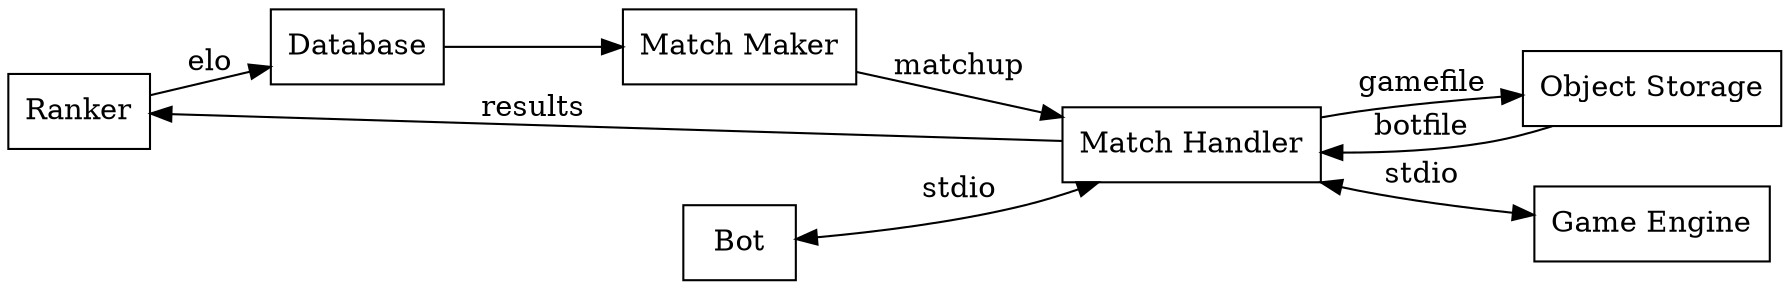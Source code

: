 digraph ServiceInteraction {
    graph[rankdir=LR]
    node[shape = record]

    ranker [label="Ranker"]

    db [label="Database"]
    s3 [label="Object Storage"]
    game [label="Game Engine"]
    mm [label="Match Maker"]
    mh [label="Match Handler"]
    bh [label="Bot"]

    db -> mm
    mm -> mh [label="matchup"]
    mh -> game [dir="both", label="stdio"]
    bh -> mh [dir="both", label="stdio"]
    mh -> ranker [label="results"]
    ranker -> db [label="elo"]

    s3 -> mh [label="botfile"]
    mh -> s3 [label="gamefile"]
}
